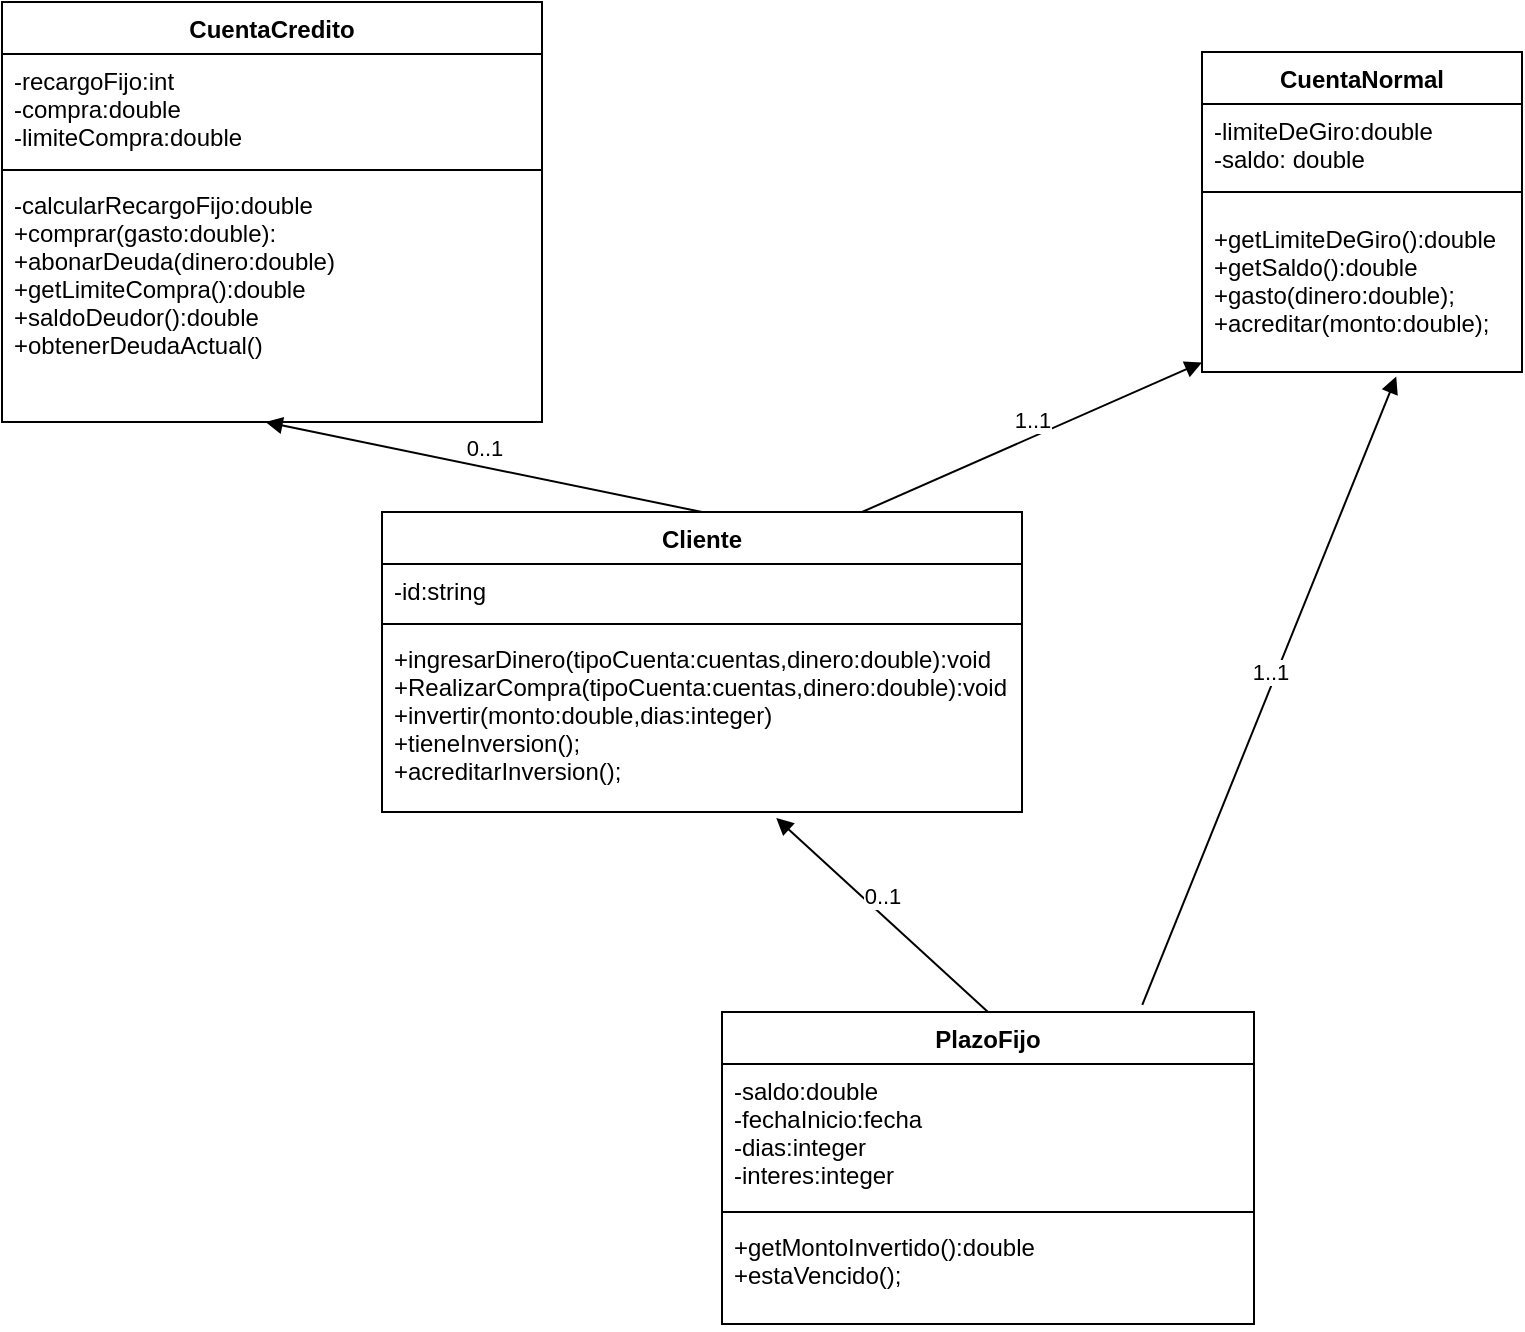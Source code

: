 <mxfile version="20.3.0" type="github">
  <diagram id="mG5I_5NBAEdhWIWn509f" name="Página-1">
    <mxGraphModel dx="1384" dy="1650" grid="1" gridSize="10" guides="1" tooltips="1" connect="1" arrows="1" fold="1" page="1" pageScale="1" pageWidth="827" pageHeight="1169" math="0" shadow="0">
      <root>
        <mxCell id="0" />
        <mxCell id="1" parent="0" />
        <mxCell id="leSOSMZdZCsLba5Jt4Ol-1" value="CuentaCredito" style="swimlane;fontStyle=1;align=center;verticalAlign=top;childLayout=stackLayout;horizontal=1;startSize=26;horizontalStack=0;resizeParent=1;resizeParentMax=0;resizeLast=0;collapsible=1;marginBottom=0;" parent="1" vertex="1">
          <mxGeometry x="-100" y="-55" width="270" height="210" as="geometry" />
        </mxCell>
        <mxCell id="leSOSMZdZCsLba5Jt4Ol-2" value="-recargoFijo:int&#xa;-compra:double&#xa;-limiteCompra:double" style="text;strokeColor=none;fillColor=none;align=left;verticalAlign=top;spacingLeft=4;spacingRight=4;overflow=hidden;rotatable=0;points=[[0,0.5],[1,0.5]];portConstraint=eastwest;" parent="leSOSMZdZCsLba5Jt4Ol-1" vertex="1">
          <mxGeometry y="26" width="270" height="54" as="geometry" />
        </mxCell>
        <mxCell id="leSOSMZdZCsLba5Jt4Ol-3" value="" style="line;strokeWidth=1;fillColor=none;align=left;verticalAlign=middle;spacingTop=-1;spacingLeft=3;spacingRight=3;rotatable=0;labelPosition=right;points=[];portConstraint=eastwest;strokeColor=inherit;" parent="leSOSMZdZCsLba5Jt4Ol-1" vertex="1">
          <mxGeometry y="80" width="270" height="8" as="geometry" />
        </mxCell>
        <mxCell id="leSOSMZdZCsLba5Jt4Ol-4" value="-calcularRecargoFijo:double&#xa;+comprar(gasto:double):&#xa;+abonarDeuda(dinero:double)&#xa;+getLimiteCompra():double&#xa;+saldoDeudor():double&#xa;+obtenerDeudaActual()" style="text;strokeColor=none;fillColor=none;align=left;verticalAlign=top;spacingLeft=4;spacingRight=4;overflow=hidden;rotatable=0;points=[[0,0.5],[1,0.5]];portConstraint=eastwest;" parent="leSOSMZdZCsLba5Jt4Ol-1" vertex="1">
          <mxGeometry y="88" width="270" height="122" as="geometry" />
        </mxCell>
        <mxCell id="leSOSMZdZCsLba5Jt4Ol-5" value="CuentaNormal" style="swimlane;fontStyle=1;align=center;verticalAlign=top;childLayout=stackLayout;horizontal=1;startSize=26;horizontalStack=0;resizeParent=1;resizeParentMax=0;resizeLast=0;collapsible=1;marginBottom=0;" parent="1" vertex="1">
          <mxGeometry x="500" y="-30" width="160" height="160" as="geometry" />
        </mxCell>
        <mxCell id="leSOSMZdZCsLba5Jt4Ol-6" value="-limiteDeGiro:double&#xa;-saldo: double" style="text;strokeColor=none;fillColor=none;align=left;verticalAlign=top;spacingLeft=4;spacingRight=4;overflow=hidden;rotatable=0;points=[[0,0.5],[1,0.5]];portConstraint=eastwest;" parent="leSOSMZdZCsLba5Jt4Ol-5" vertex="1">
          <mxGeometry y="26" width="160" height="34" as="geometry" />
        </mxCell>
        <mxCell id="leSOSMZdZCsLba5Jt4Ol-7" value="" style="line;strokeWidth=1;fillColor=none;align=left;verticalAlign=middle;spacingTop=-1;spacingLeft=3;spacingRight=3;rotatable=0;labelPosition=right;points=[];portConstraint=eastwest;strokeColor=inherit;" parent="leSOSMZdZCsLba5Jt4Ol-5" vertex="1">
          <mxGeometry y="60" width="160" height="20" as="geometry" />
        </mxCell>
        <mxCell id="leSOSMZdZCsLba5Jt4Ol-8" value="+getLimiteDeGiro():double&#xa;+getSaldo():double&#xa;+gasto(dinero:double);&#xa;+acreditar(monto:double);" style="text;strokeColor=none;fillColor=none;align=left;verticalAlign=top;spacingLeft=4;spacingRight=4;overflow=hidden;rotatable=0;points=[[0,0.5],[1,0.5]];portConstraint=eastwest;" parent="leSOSMZdZCsLba5Jt4Ol-5" vertex="1">
          <mxGeometry y="80" width="160" height="80" as="geometry" />
        </mxCell>
        <mxCell id="leSOSMZdZCsLba5Jt4Ol-9" value="Cliente" style="swimlane;fontStyle=1;align=center;verticalAlign=top;childLayout=stackLayout;horizontal=1;startSize=26;horizontalStack=0;resizeParent=1;resizeParentMax=0;resizeLast=0;collapsible=1;marginBottom=0;" parent="1" vertex="1">
          <mxGeometry x="90" y="200" width="320" height="150" as="geometry" />
        </mxCell>
        <mxCell id="leSOSMZdZCsLba5Jt4Ol-10" value="-id:string" style="text;strokeColor=none;fillColor=none;align=left;verticalAlign=top;spacingLeft=4;spacingRight=4;overflow=hidden;rotatable=0;points=[[0,0.5],[1,0.5]];portConstraint=eastwest;" parent="leSOSMZdZCsLba5Jt4Ol-9" vertex="1">
          <mxGeometry y="26" width="320" height="26" as="geometry" />
        </mxCell>
        <mxCell id="leSOSMZdZCsLba5Jt4Ol-11" value="" style="line;strokeWidth=1;fillColor=none;align=left;verticalAlign=middle;spacingTop=-1;spacingLeft=3;spacingRight=3;rotatable=0;labelPosition=right;points=[];portConstraint=eastwest;strokeColor=inherit;" parent="leSOSMZdZCsLba5Jt4Ol-9" vertex="1">
          <mxGeometry y="52" width="320" height="8" as="geometry" />
        </mxCell>
        <mxCell id="leSOSMZdZCsLba5Jt4Ol-12" value="+ingresarDinero(tipoCuenta:cuentas,dinero:double):void&#xa;+RealizarCompra(tipoCuenta:cuentas,dinero:double):void&#xa;+invertir(monto:double,dias:integer)&#xa;+tieneInversion();&#xa;+acreditarInversion();" style="text;strokeColor=none;fillColor=none;align=left;verticalAlign=top;spacingLeft=4;spacingRight=4;overflow=hidden;rotatable=0;points=[[0,0.5],[1,0.5]];portConstraint=eastwest;" parent="leSOSMZdZCsLba5Jt4Ol-9" vertex="1">
          <mxGeometry y="60" width="320" height="90" as="geometry" />
        </mxCell>
        <mxCell id="leSOSMZdZCsLba5Jt4Ol-14" value="0..1" style="html=1;verticalAlign=bottom;endArrow=block;rounded=0;exitX=0.5;exitY=0;exitDx=0;exitDy=0;entryX=0.488;entryY=1;entryDx=0;entryDy=0;entryPerimeter=0;" parent="1" source="leSOSMZdZCsLba5Jt4Ol-9" target="leSOSMZdZCsLba5Jt4Ol-4" edge="1">
          <mxGeometry width="80" relative="1" as="geometry">
            <mxPoint x="370" y="250" as="sourcePoint" />
            <mxPoint x="450" y="250" as="targetPoint" />
          </mxGeometry>
        </mxCell>
        <mxCell id="leSOSMZdZCsLba5Jt4Ol-15" value="1..1" style="html=1;verticalAlign=bottom;endArrow=block;rounded=0;exitX=0.75;exitY=0;exitDx=0;exitDy=0;" parent="1" source="leSOSMZdZCsLba5Jt4Ol-9" target="leSOSMZdZCsLba5Jt4Ol-8" edge="1">
          <mxGeometry width="80" relative="1" as="geometry">
            <mxPoint x="230" y="200" as="sourcePoint" />
            <mxPoint x="580" y="120" as="targetPoint" />
          </mxGeometry>
        </mxCell>
        <mxCell id="leSOSMZdZCsLba5Jt4Ol-16" value="PlazoFijo" style="swimlane;fontStyle=1;align=center;verticalAlign=top;childLayout=stackLayout;horizontal=1;startSize=26;horizontalStack=0;resizeParent=1;resizeParentMax=0;resizeLast=0;collapsible=1;marginBottom=0;" parent="1" vertex="1">
          <mxGeometry x="260" y="450" width="266" height="156" as="geometry" />
        </mxCell>
        <mxCell id="leSOSMZdZCsLba5Jt4Ol-17" value="-saldo:double&#xa;-fechaInicio:fecha&#xa;-dias:integer&#xa;-interes:integer" style="text;strokeColor=none;fillColor=none;align=left;verticalAlign=top;spacingLeft=4;spacingRight=4;overflow=hidden;rotatable=0;points=[[0,0.5],[1,0.5]];portConstraint=eastwest;" parent="leSOSMZdZCsLba5Jt4Ol-16" vertex="1">
          <mxGeometry y="26" width="266" height="70" as="geometry" />
        </mxCell>
        <mxCell id="leSOSMZdZCsLba5Jt4Ol-18" value="" style="line;strokeWidth=1;fillColor=none;align=left;verticalAlign=middle;spacingTop=-1;spacingLeft=3;spacingRight=3;rotatable=0;labelPosition=right;points=[];portConstraint=eastwest;strokeColor=inherit;" parent="leSOSMZdZCsLba5Jt4Ol-16" vertex="1">
          <mxGeometry y="96" width="266" height="8" as="geometry" />
        </mxCell>
        <mxCell id="leSOSMZdZCsLba5Jt4Ol-19" value="+getMontoInvertido():double&#xa;+estaVencido();" style="text;strokeColor=none;fillColor=none;align=left;verticalAlign=top;spacingLeft=4;spacingRight=4;overflow=hidden;rotatable=0;points=[[0,0.5],[1,0.5]];portConstraint=eastwest;" parent="leSOSMZdZCsLba5Jt4Ol-16" vertex="1">
          <mxGeometry y="104" width="266" height="52" as="geometry" />
        </mxCell>
        <mxCell id="leSOSMZdZCsLba5Jt4Ol-24" value="0..1" style="html=1;verticalAlign=bottom;endArrow=block;rounded=0;exitX=0.5;exitY=0;exitDx=0;exitDy=0;entryX=0.616;entryY=1.033;entryDx=0;entryDy=0;entryPerimeter=0;" parent="1" source="leSOSMZdZCsLba5Jt4Ol-16" target="leSOSMZdZCsLba5Jt4Ol-12" edge="1">
          <mxGeometry width="80" relative="1" as="geometry">
            <mxPoint x="270" y="300" as="sourcePoint" />
            <mxPoint x="350" y="300" as="targetPoint" />
            <Array as="points" />
          </mxGeometry>
        </mxCell>
        <mxCell id="srW-FMoxktrXmAJHX_H--1" value="1..1" style="html=1;verticalAlign=bottom;endArrow=block;rounded=0;entryX=0.607;entryY=1.028;entryDx=0;entryDy=0;entryPerimeter=0;exitX=0.79;exitY=-0.023;exitDx=0;exitDy=0;exitPerimeter=0;" edge="1" parent="1" source="leSOSMZdZCsLba5Jt4Ol-16" target="leSOSMZdZCsLba5Jt4Ol-8">
          <mxGeometry width="80" relative="1" as="geometry">
            <mxPoint x="370" y="200" as="sourcePoint" />
            <mxPoint x="450" y="200" as="targetPoint" />
          </mxGeometry>
        </mxCell>
      </root>
    </mxGraphModel>
  </diagram>
</mxfile>
